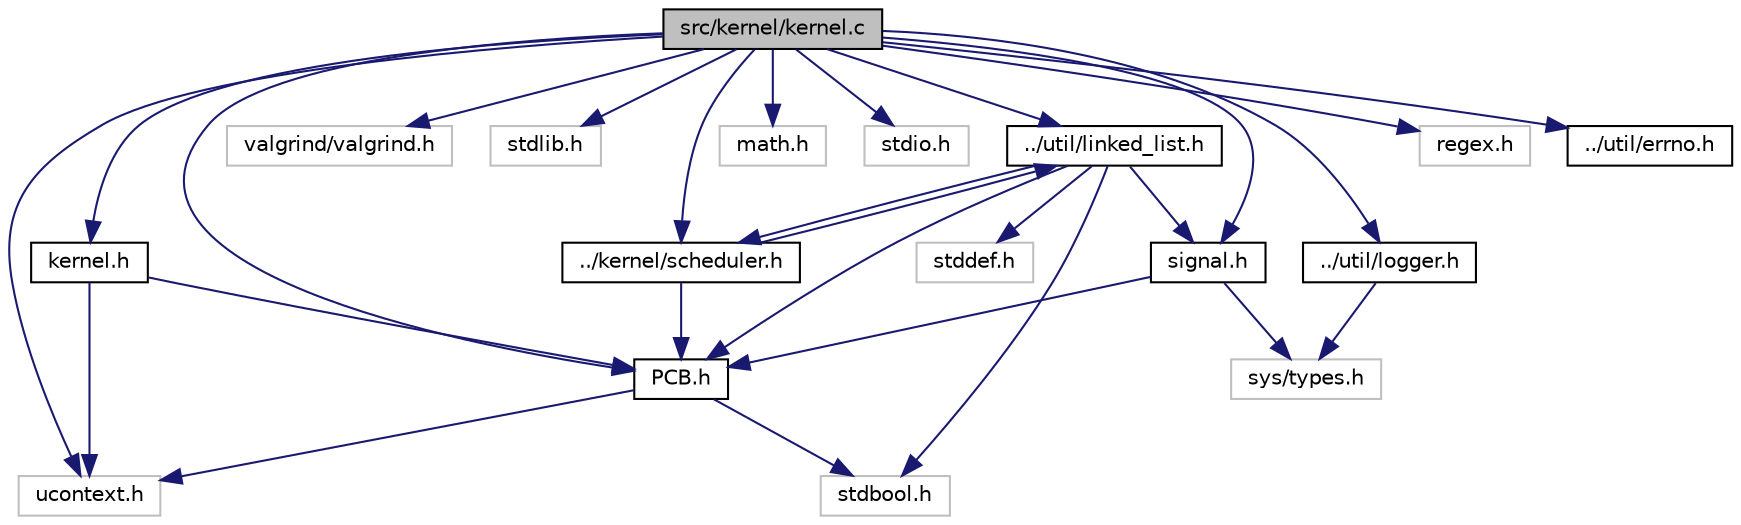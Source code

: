 digraph "src/kernel/kernel.c"
{
 // LATEX_PDF_SIZE
  edge [fontname="Helvetica",fontsize="10",labelfontname="Helvetica",labelfontsize="10"];
  node [fontname="Helvetica",fontsize="10",shape=record];
  Node1 [label="src/kernel/kernel.c",height=0.2,width=0.4,color="black", fillcolor="grey75", style="filled", fontcolor="black",tooltip="C file for kernel-level functions related to process management: k_process_kill(),..."];
  Node1 -> Node2 [color="midnightblue",fontsize="10",style="solid"];
  Node2 [label="kernel.h",height=0.2,width=0.4,color="black", fillcolor="white", style="filled",URL="$kernel_8h.html",tooltip="Header file for kernel-level functions related to process management."];
  Node2 -> Node3 [color="midnightblue",fontsize="10",style="solid"];
  Node3 [label="ucontext.h",height=0.2,width=0.4,color="grey75", fillcolor="white", style="filled",tooltip=" "];
  Node2 -> Node4 [color="midnightblue",fontsize="10",style="solid"];
  Node4 [label="PCB.h",height=0.2,width=0.4,color="black", fillcolor="white", style="filled",URL="$PCB_8h.html",tooltip="Header file for Process Control Block (PCB) related definitions and functions."];
  Node4 -> Node3 [color="midnightblue",fontsize="10",style="solid"];
  Node4 -> Node5 [color="midnightblue",fontsize="10",style="solid"];
  Node5 [label="stdbool.h",height=0.2,width=0.4,color="grey75", fillcolor="white", style="filled",tooltip=" "];
  Node1 -> Node4 [color="midnightblue",fontsize="10",style="solid"];
  Node1 -> Node3 [color="midnightblue",fontsize="10",style="solid"];
  Node1 -> Node6 [color="midnightblue",fontsize="10",style="solid"];
  Node6 [label="valgrind/valgrind.h",height=0.2,width=0.4,color="grey75", fillcolor="white", style="filled",tooltip=" "];
  Node1 -> Node7 [color="midnightblue",fontsize="10",style="solid"];
  Node7 [label="stdlib.h",height=0.2,width=0.4,color="grey75", fillcolor="white", style="filled",tooltip=" "];
  Node1 -> Node8 [color="midnightblue",fontsize="10",style="solid"];
  Node8 [label="signal.h",height=0.2,width=0.4,color="black", fillcolor="white", style="filled",URL="$signal_8h_source.html",tooltip=" "];
  Node8 -> Node4 [color="midnightblue",fontsize="10",style="solid"];
  Node8 -> Node9 [color="midnightblue",fontsize="10",style="solid"];
  Node9 [label="sys/types.h",height=0.2,width=0.4,color="grey75", fillcolor="white", style="filled",tooltip=" "];
  Node1 -> Node10 [color="midnightblue",fontsize="10",style="solid"];
  Node10 [label="math.h",height=0.2,width=0.4,color="grey75", fillcolor="white", style="filled",tooltip=" "];
  Node1 -> Node11 [color="midnightblue",fontsize="10",style="solid"];
  Node11 [label="stdio.h",height=0.2,width=0.4,color="grey75", fillcolor="white", style="filled",tooltip=" "];
  Node1 -> Node12 [color="midnightblue",fontsize="10",style="solid"];
  Node12 [label="../util/linked_list.h",height=0.2,width=0.4,color="black", fillcolor="white", style="filled",URL="$linked__list_8h_source.html",tooltip=" "];
  Node12 -> Node13 [color="midnightblue",fontsize="10",style="solid"];
  Node13 [label="stddef.h",height=0.2,width=0.4,color="grey75", fillcolor="white", style="filled",tooltip=" "];
  Node12 -> Node5 [color="midnightblue",fontsize="10",style="solid"];
  Node12 -> Node4 [color="midnightblue",fontsize="10",style="solid"];
  Node12 -> Node8 [color="midnightblue",fontsize="10",style="solid"];
  Node12 -> Node14 [color="midnightblue",fontsize="10",style="solid"];
  Node14 [label="../kernel/scheduler.h",height=0.2,width=0.4,color="black", fillcolor="white", style="filled",URL="$scheduler_8h.html",tooltip="Header file for the scheduler module."];
  Node14 -> Node4 [color="midnightblue",fontsize="10",style="solid"];
  Node14 -> Node12 [color="midnightblue",fontsize="10",style="solid"];
  Node1 -> Node14 [color="midnightblue",fontsize="10",style="solid"];
  Node1 -> Node15 [color="midnightblue",fontsize="10",style="solid"];
  Node15 [label="../util/logger.h",height=0.2,width=0.4,color="black", fillcolor="white", style="filled",URL="$logger_8h_source.html",tooltip=" "];
  Node15 -> Node9 [color="midnightblue",fontsize="10",style="solid"];
  Node1 -> Node16 [color="midnightblue",fontsize="10",style="solid"];
  Node16 [label="regex.h",height=0.2,width=0.4,color="grey75", fillcolor="white", style="filled",tooltip=" "];
  Node1 -> Node17 [color="midnightblue",fontsize="10",style="solid"];
  Node17 [label="../util/errno.h",height=0.2,width=0.4,color="black", fillcolor="white", style="filled",URL="$errno_8h_source.html",tooltip=" "];
}
